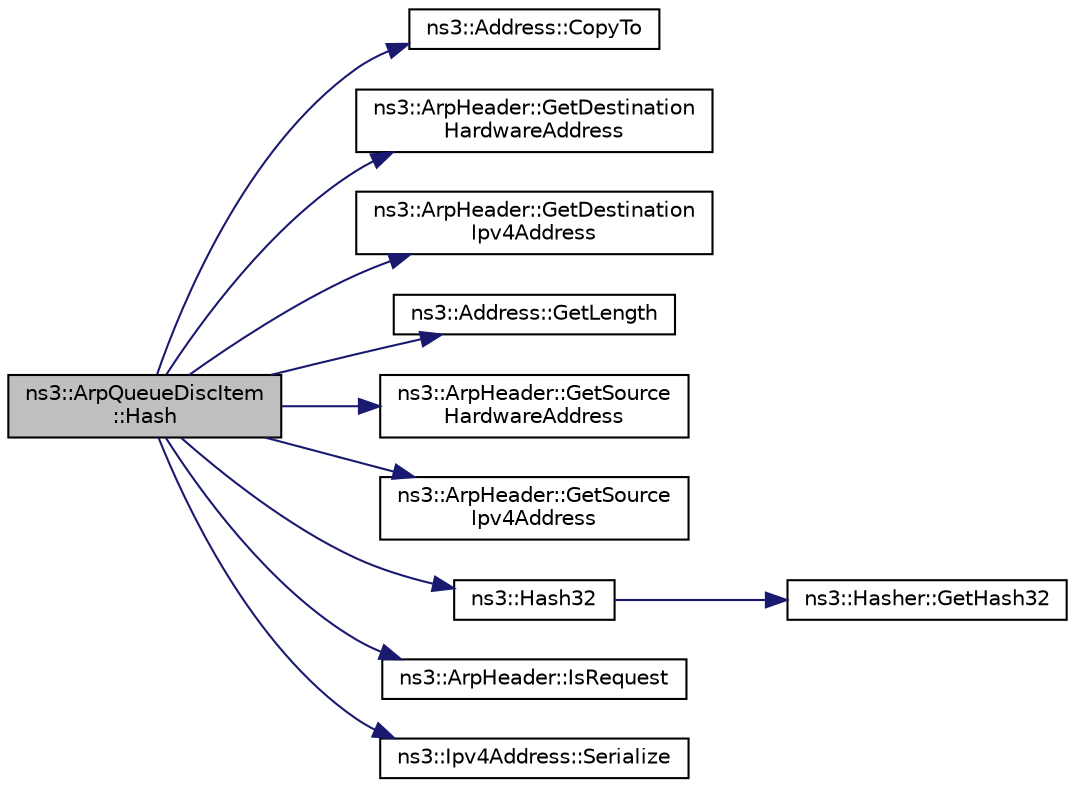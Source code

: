 digraph "ns3::ArpQueueDiscItem::Hash"
{
 // LATEX_PDF_SIZE
  edge [fontname="Helvetica",fontsize="10",labelfontname="Helvetica",labelfontsize="10"];
  node [fontname="Helvetica",fontsize="10",shape=record];
  rankdir="LR";
  Node1 [label="ns3::ArpQueueDiscItem\l::Hash",height=0.2,width=0.4,color="black", fillcolor="grey75", style="filled", fontcolor="black",tooltip="Computes the hash of the packet's 5-tuple."];
  Node1 -> Node2 [color="midnightblue",fontsize="10",style="solid",fontname="Helvetica"];
  Node2 [label="ns3::Address::CopyTo",height=0.2,width=0.4,color="black", fillcolor="white", style="filled",URL="$classns3_1_1_address.html#ad4134d0978220e8d2920c27dc13cb320",tooltip="Copy the address bytes into a buffer."];
  Node1 -> Node3 [color="midnightblue",fontsize="10",style="solid",fontname="Helvetica"];
  Node3 [label="ns3::ArpHeader::GetDestination\lHardwareAddress",height=0.2,width=0.4,color="black", fillcolor="white", style="filled",URL="$classns3_1_1_arp_header.html#a64ff39d3eb4472f4a61b271f620daf87",tooltip="Returns the destination hardware address."];
  Node1 -> Node4 [color="midnightblue",fontsize="10",style="solid",fontname="Helvetica"];
  Node4 [label="ns3::ArpHeader::GetDestination\lIpv4Address",height=0.2,width=0.4,color="black", fillcolor="white", style="filled",URL="$classns3_1_1_arp_header.html#a0e22003de1975c16b302b33570e2baab",tooltip="Returns the destination IP address."];
  Node1 -> Node5 [color="midnightblue",fontsize="10",style="solid",fontname="Helvetica"];
  Node5 [label="ns3::Address::GetLength",height=0.2,width=0.4,color="black", fillcolor="white", style="filled",URL="$classns3_1_1_address.html#a000a18006ac4fbdca3d8aa79a65069e9",tooltip="Get the length of the underlying address."];
  Node1 -> Node6 [color="midnightblue",fontsize="10",style="solid",fontname="Helvetica"];
  Node6 [label="ns3::ArpHeader::GetSource\lHardwareAddress",height=0.2,width=0.4,color="black", fillcolor="white", style="filled",URL="$classns3_1_1_arp_header.html#a10ec02926d6dbf0c27de6661d8b13163",tooltip="Returns the source hardware address."];
  Node1 -> Node7 [color="midnightblue",fontsize="10",style="solid",fontname="Helvetica"];
  Node7 [label="ns3::ArpHeader::GetSource\lIpv4Address",height=0.2,width=0.4,color="black", fillcolor="white", style="filled",URL="$classns3_1_1_arp_header.html#a505d7a05b243c5828454a1f7ea760587",tooltip="Returns the source IP address."];
  Node1 -> Node8 [color="midnightblue",fontsize="10",style="solid",fontname="Helvetica"];
  Node8 [label="ns3::Hash32",height=0.2,width=0.4,color="black", fillcolor="white", style="filled",URL="$group__hash.html#ga0e5d678e6539711ec539868398a0a505",tooltip="Compute 32-bit hash of a byte buffer, using the default hash function."];
  Node8 -> Node9 [color="midnightblue",fontsize="10",style="solid",fontname="Helvetica"];
  Node9 [label="ns3::Hasher::GetHash32",height=0.2,width=0.4,color="black", fillcolor="white", style="filled",URL="$classns3_1_1_hasher.html#a3d194d6c66ea950b9a89d3465f913012",tooltip="Compute 32-bit hash of a byte buffer."];
  Node1 -> Node10 [color="midnightblue",fontsize="10",style="solid",fontname="Helvetica"];
  Node10 [label="ns3::ArpHeader::IsRequest",height=0.2,width=0.4,color="black", fillcolor="white", style="filled",URL="$classns3_1_1_arp_header.html#a1c6933eef8d6503f4b059431ef09dab6",tooltip="Check if the ARP is a request."];
  Node1 -> Node11 [color="midnightblue",fontsize="10",style="solid",fontname="Helvetica"];
  Node11 [label="ns3::Ipv4Address::Serialize",height=0.2,width=0.4,color="black", fillcolor="white", style="filled",URL="$classns3_1_1_ipv4_address.html#aab62842fa20761be56ad5d20c207cef5",tooltip="Serialize this address to a 4-byte buffer."];
}
